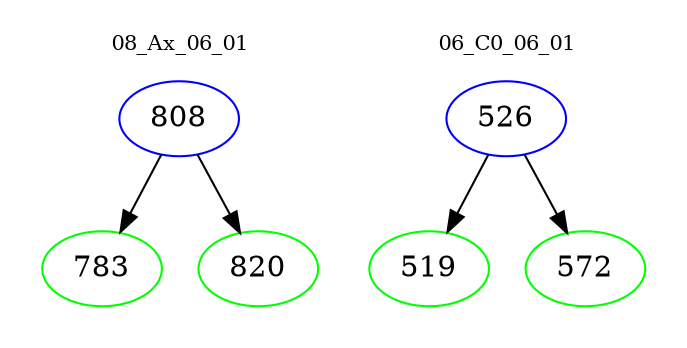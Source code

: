 digraph{
subgraph cluster_0 {
color = white
label = "08_Ax_06_01";
fontsize=10;
T0_808 [label="808", color="blue"]
T0_808 -> T0_783 [color="black"]
T0_783 [label="783", color="green"]
T0_808 -> T0_820 [color="black"]
T0_820 [label="820", color="green"]
}
subgraph cluster_1 {
color = white
label = "06_C0_06_01";
fontsize=10;
T1_526 [label="526", color="blue"]
T1_526 -> T1_519 [color="black"]
T1_519 [label="519", color="green"]
T1_526 -> T1_572 [color="black"]
T1_572 [label="572", color="green"]
}
}
